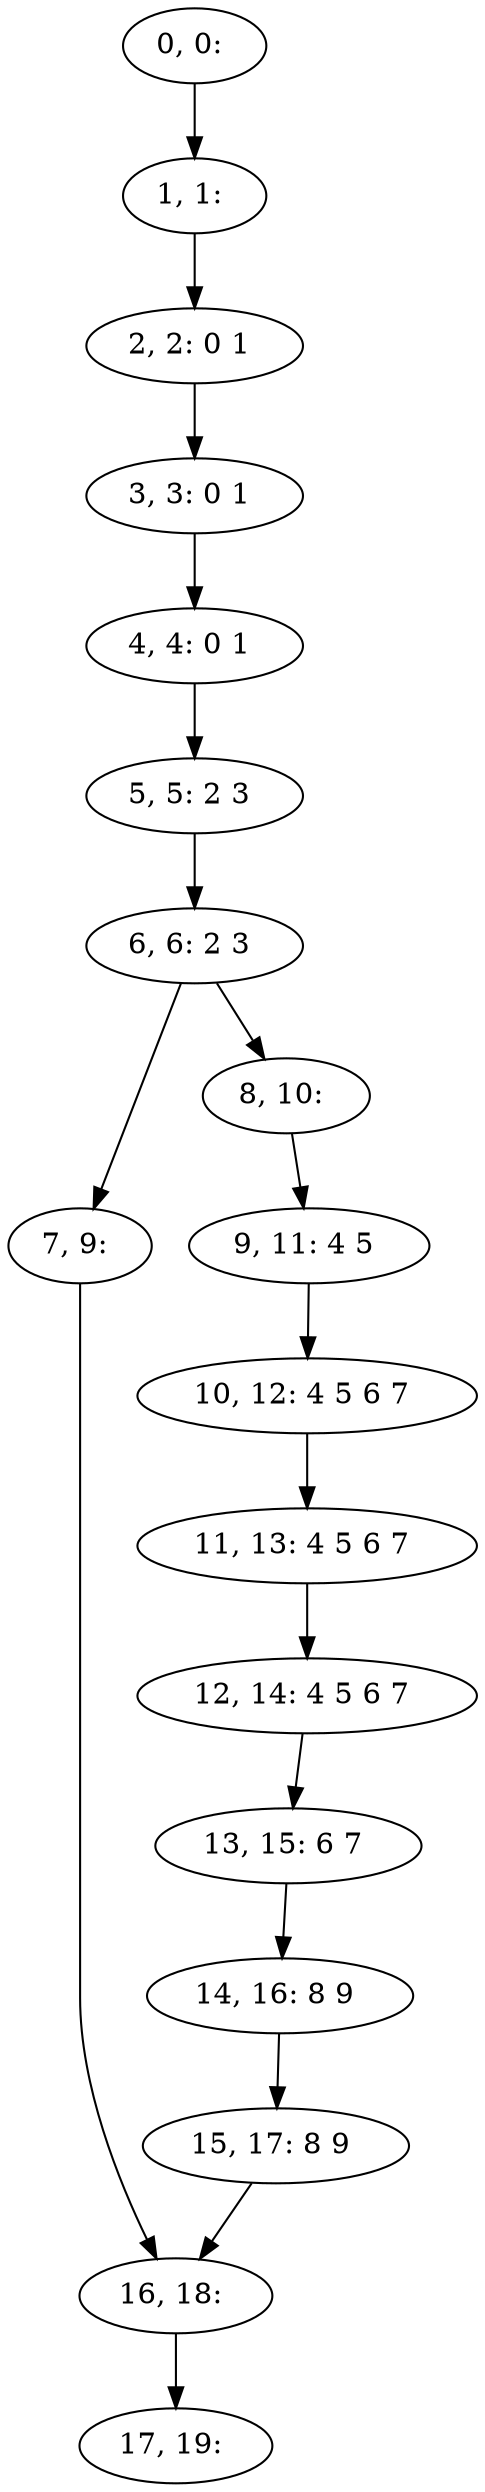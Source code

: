 digraph G {
0[label="0, 0: "];
1[label="1, 1: "];
2[label="2, 2: 0 1 "];
3[label="3, 3: 0 1 "];
4[label="4, 4: 0 1 "];
5[label="5, 5: 2 3 "];
6[label="6, 6: 2 3 "];
7[label="7, 9: "];
8[label="8, 10: "];
9[label="9, 11: 4 5 "];
10[label="10, 12: 4 5 6 7 "];
11[label="11, 13: 4 5 6 7 "];
12[label="12, 14: 4 5 6 7 "];
13[label="13, 15: 6 7 "];
14[label="14, 16: 8 9 "];
15[label="15, 17: 8 9 "];
16[label="16, 18: "];
17[label="17, 19: "];
0->1 ;
1->2 ;
2->3 ;
3->4 ;
4->5 ;
5->6 ;
6->7 ;
6->8 ;
7->16 ;
8->9 ;
9->10 ;
10->11 ;
11->12 ;
12->13 ;
13->14 ;
14->15 ;
15->16 ;
16->17 ;
}
